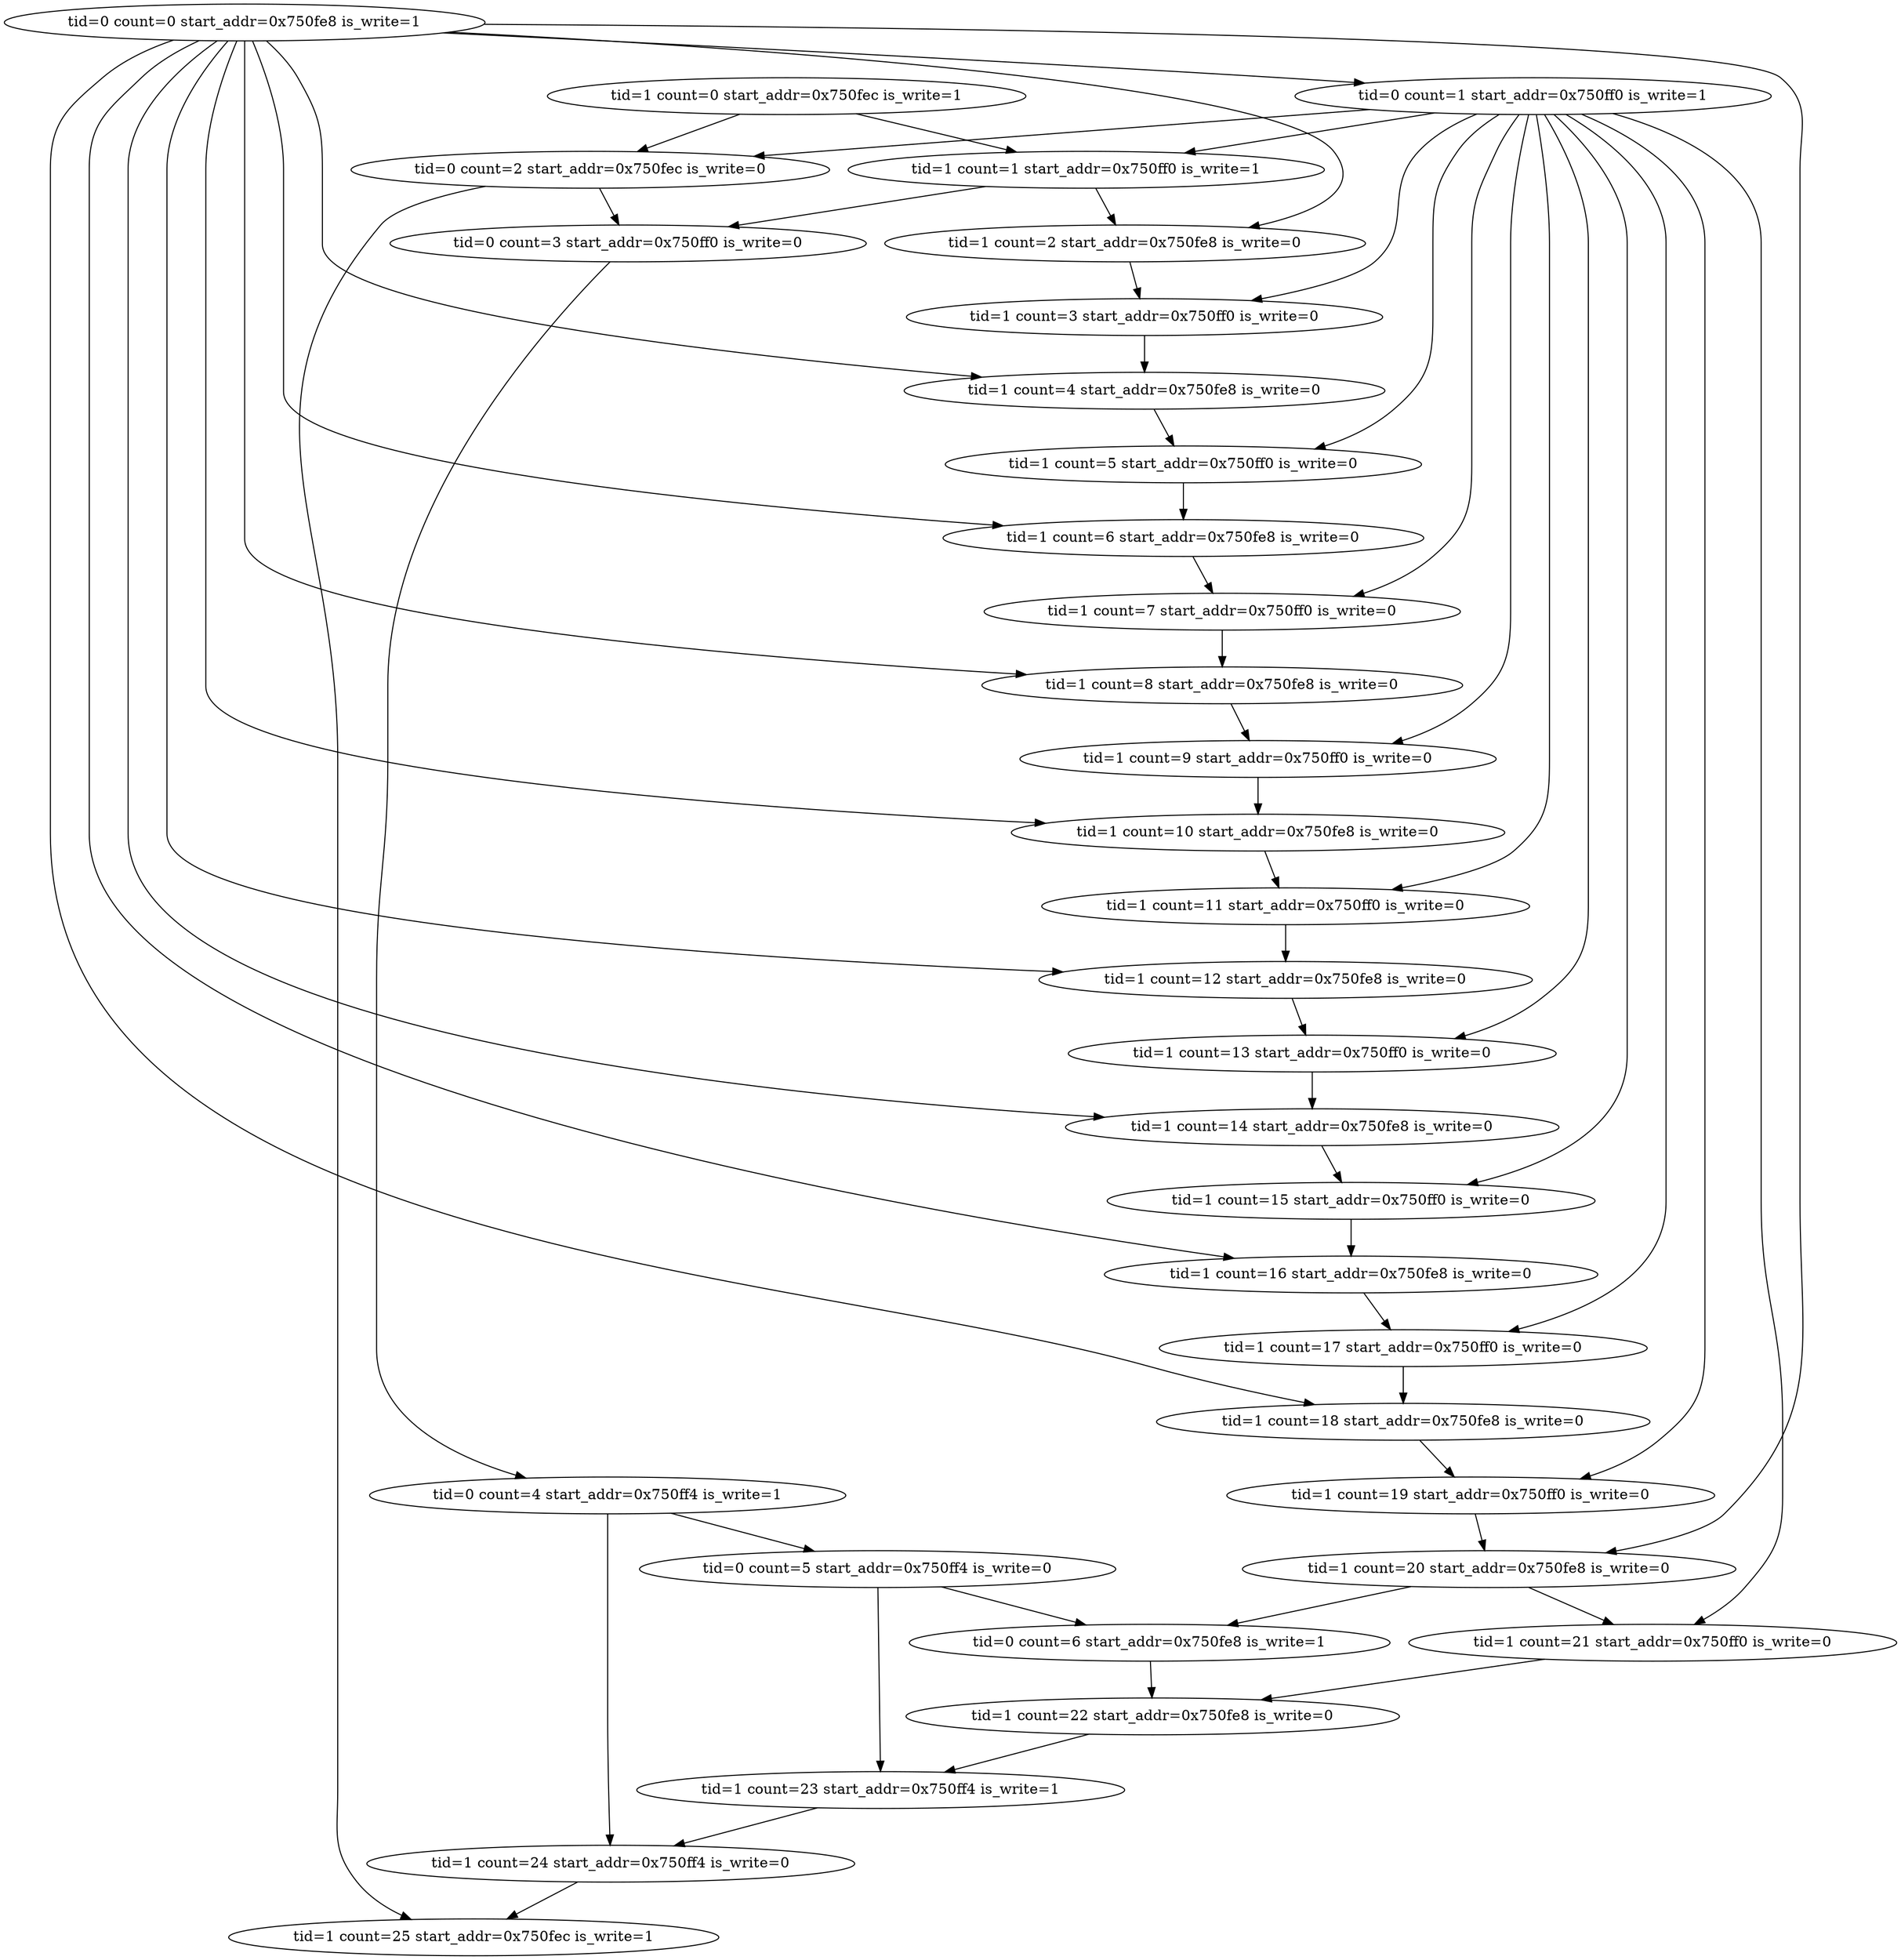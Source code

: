 digraph G {
0 [count=0, is_write=1, label="tid=0 count=0 start_addr=0x750fe8 is_write=1", start_addr="0x750fe8", tid=0];
1 [count=1, is_write=1, label="tid=0 count=1 start_addr=0x750ff0 is_write=1", start_addr="0x750ff0", tid=0];
2 [count=2, is_write=0, label="tid=0 count=2 start_addr=0x750fec is_write=0", start_addr="0x750fec", tid=0];
3 [count=3, is_write=0, label="tid=0 count=3 start_addr=0x750ff0 is_write=0", start_addr="0x750ff0", tid=0];
4 [count=4, is_write=1, label="tid=0 count=4 start_addr=0x750ff4 is_write=1", start_addr="0x750ff4", tid=0];
5 [count=5, is_write=0, label="tid=0 count=5 start_addr=0x750ff4 is_write=0", start_addr="0x750ff4", tid=0];
6 [count=6, is_write=1, label="tid=0 count=6 start_addr=0x750fe8 is_write=1", start_addr="0x750fe8", tid=0];
30 [count=0, is_write=1, label="tid=1 count=0 start_addr=0x750fec is_write=1", start_addr="0x750fec", tid=1];
31 [count=1, is_write=1, label="tid=1 count=1 start_addr=0x750ff0 is_write=1", start_addr="0x750ff0", tid=1];
32 [count=2, is_write=0, label="tid=1 count=2 start_addr=0x750fe8 is_write=0", start_addr="0x750fe8", tid=1];
33 [count=3, is_write=0, label="tid=1 count=3 start_addr=0x750ff0 is_write=0", start_addr="0x750ff0", tid=1];
34 [count=4, is_write=0, label="tid=1 count=4 start_addr=0x750fe8 is_write=0", start_addr="0x750fe8", tid=1];
35 [count=5, is_write=0, label="tid=1 count=5 start_addr=0x750ff0 is_write=0", start_addr="0x750ff0", tid=1];
36 [count=6, is_write=0, label="tid=1 count=6 start_addr=0x750fe8 is_write=0", start_addr="0x750fe8", tid=1];
37 [count=7, is_write=0, label="tid=1 count=7 start_addr=0x750ff0 is_write=0", start_addr="0x750ff0", tid=1];
38 [count=8, is_write=0, label="tid=1 count=8 start_addr=0x750fe8 is_write=0", start_addr="0x750fe8", tid=1];
39 [count=9, is_write=0, label="tid=1 count=9 start_addr=0x750ff0 is_write=0", start_addr="0x750ff0", tid=1];
40 [count=10, is_write=0, label="tid=1 count=10 start_addr=0x750fe8 is_write=0", start_addr="0x750fe8", tid=1];
41 [count=11, is_write=0, label="tid=1 count=11 start_addr=0x750ff0 is_write=0", start_addr="0x750ff0", tid=1];
42 [count=12, is_write=0, label="tid=1 count=12 start_addr=0x750fe8 is_write=0", start_addr="0x750fe8", tid=1];
43 [count=13, is_write=0, label="tid=1 count=13 start_addr=0x750ff0 is_write=0", start_addr="0x750ff0", tid=1];
44 [count=14, is_write=0, label="tid=1 count=14 start_addr=0x750fe8 is_write=0", start_addr="0x750fe8", tid=1];
45 [count=15, is_write=0, label="tid=1 count=15 start_addr=0x750ff0 is_write=0", start_addr="0x750ff0", tid=1];
46 [count=16, is_write=0, label="tid=1 count=16 start_addr=0x750fe8 is_write=0", start_addr="0x750fe8", tid=1];
47 [count=17, is_write=0, label="tid=1 count=17 start_addr=0x750ff0 is_write=0", start_addr="0x750ff0", tid=1];
48 [count=18, is_write=0, label="tid=1 count=18 start_addr=0x750fe8 is_write=0", start_addr="0x750fe8", tid=1];
49 [count=19, is_write=0, label="tid=1 count=19 start_addr=0x750ff0 is_write=0", start_addr="0x750ff0", tid=1];
50 [count=20, is_write=0, label="tid=1 count=20 start_addr=0x750fe8 is_write=0", start_addr="0x750fe8", tid=1];
51 [count=21, is_write=0, label="tid=1 count=21 start_addr=0x750ff0 is_write=0", start_addr="0x750ff0", tid=1];
52 [count=22, is_write=0, label="tid=1 count=22 start_addr=0x750fe8 is_write=0", start_addr="0x750fe8", tid=1];
53 [count=23, is_write=1, label="tid=1 count=23 start_addr=0x750ff4 is_write=1", start_addr="0x750ff4", tid=1];
54 [count=24, is_write=0, label="tid=1 count=24 start_addr=0x750ff4 is_write=0", start_addr="0x750ff4", tid=1];
55 [count=25, is_write=1, label="tid=1 count=25 start_addr=0x750fec is_write=1", start_addr="0x750fec", tid=1];
0->1 ;
1->2 ;
2->3 ;
3->4 ;
4->5 ;
5->6 ;
30->31 ;
31->32 ;
32->33 ;
33->34 ;
34->35 ;
35->36 ;
36->37 ;
37->38 ;
38->39 ;
39->40 ;
40->41 ;
41->42 ;
42->43 ;
43->44 ;
44->45 ;
45->46 ;
46->47 ;
47->48 ;
48->49 ;
49->50 ;
50->51 ;
51->52 ;
52->53 ;
53->54 ;
54->55 ;
0->50 ;
0->48 ;
0->46 ;
0->44 ;
0->34 ;
0->32 ;
0->36 ;
0->38 ;
0->40 ;
0->42 ;
1->51 ;
1->49 ;
1->47 ;
1->45 ;
1->43 ;
1->33 ;
1->31 ;
1->35 ;
1->37 ;
1->39 ;
1->41 ;
2->55 ;
4->54 ;
5->53 ;
6->52 ;
30->2 ;
31->3 ;
50->6 ;
}
